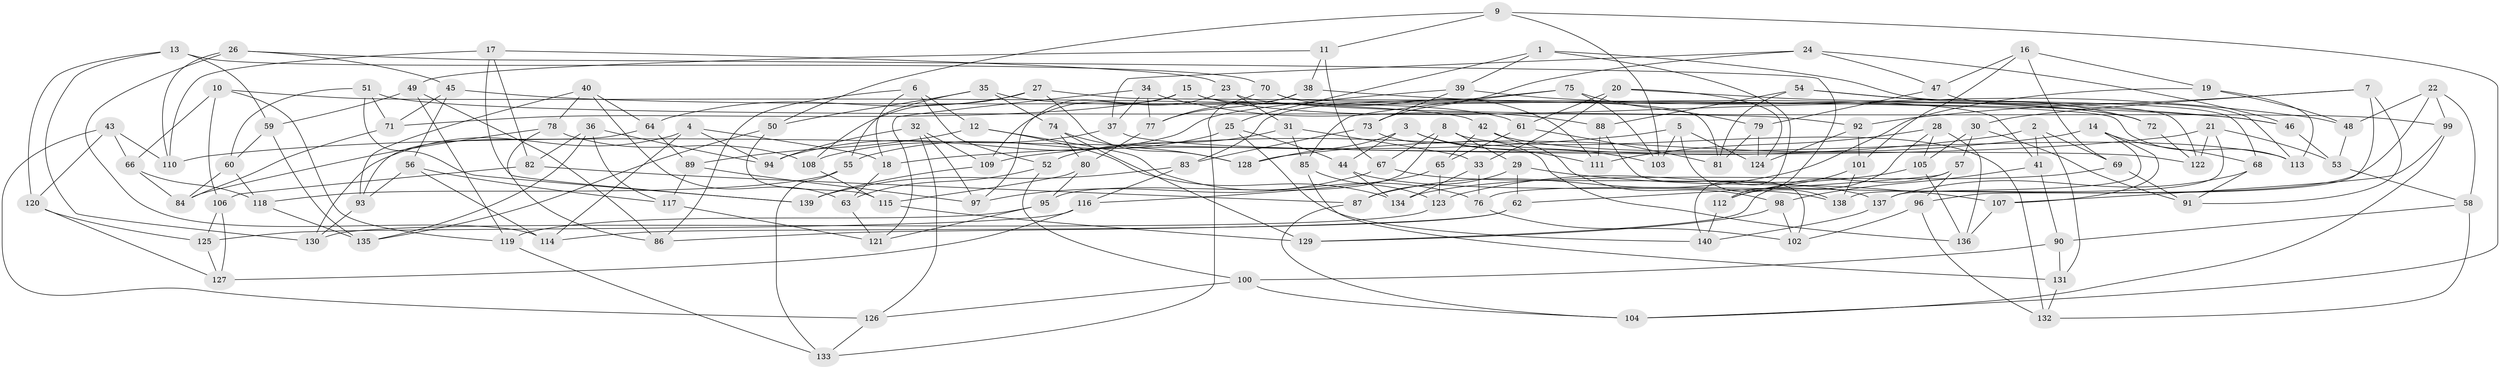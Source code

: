 // coarse degree distribution, {5: 0.07142857142857142, 3: 0.14285714285714285, 4: 0.6428571428571429, 9: 0.03571428571428571, 7: 0.011904761904761904, 8: 0.03571428571428571, 13: 0.011904761904761904, 6: 0.011904761904761904, 10: 0.023809523809523808, 15: 0.011904761904761904}
// Generated by graph-tools (version 1.1) at 2025/03/03/04/25 22:03:17]
// undirected, 140 vertices, 280 edges
graph export_dot {
graph [start="1"]
  node [color=gray90,style=filled];
  1;
  2;
  3;
  4;
  5;
  6;
  7;
  8;
  9;
  10;
  11;
  12;
  13;
  14;
  15;
  16;
  17;
  18;
  19;
  20;
  21;
  22;
  23;
  24;
  25;
  26;
  27;
  28;
  29;
  30;
  31;
  32;
  33;
  34;
  35;
  36;
  37;
  38;
  39;
  40;
  41;
  42;
  43;
  44;
  45;
  46;
  47;
  48;
  49;
  50;
  51;
  52;
  53;
  54;
  55;
  56;
  57;
  58;
  59;
  60;
  61;
  62;
  63;
  64;
  65;
  66;
  67;
  68;
  69;
  70;
  71;
  72;
  73;
  74;
  75;
  76;
  77;
  78;
  79;
  80;
  81;
  82;
  83;
  84;
  85;
  86;
  87;
  88;
  89;
  90;
  91;
  92;
  93;
  94;
  95;
  96;
  97;
  98;
  99;
  100;
  101;
  102;
  103;
  104;
  105;
  106;
  107;
  108;
  109;
  110;
  111;
  112;
  113;
  114;
  115;
  116;
  117;
  118;
  119;
  120;
  121;
  122;
  123;
  124;
  125;
  126;
  127;
  128;
  129;
  130;
  131;
  132;
  133;
  134;
  135;
  136;
  137;
  138;
  139;
  140;
  1 -- 68;
  1 -- 25;
  1 -- 39;
  1 -- 140;
  2 -- 109;
  2 -- 131;
  2 -- 41;
  2 -- 69;
  3 -- 111;
  3 -- 128;
  3 -- 103;
  3 -- 44;
  4 -- 130;
  4 -- 94;
  4 -- 114;
  4 -- 18;
  5 -- 103;
  5 -- 138;
  5 -- 124;
  5 -- 18;
  6 -- 12;
  6 -- 52;
  6 -- 18;
  6 -- 86;
  7 -- 96;
  7 -- 91;
  7 -- 92;
  7 -- 30;
  8 -- 132;
  8 -- 29;
  8 -- 67;
  8 -- 95;
  9 -- 11;
  9 -- 103;
  9 -- 50;
  9 -- 104;
  10 -- 119;
  10 -- 42;
  10 -- 106;
  10 -- 66;
  11 -- 49;
  11 -- 67;
  11 -- 38;
  12 -- 134;
  12 -- 76;
  12 -- 89;
  13 -- 120;
  13 -- 59;
  13 -- 70;
  13 -- 130;
  14 -- 137;
  14 -- 107;
  14 -- 128;
  14 -- 68;
  15 -- 97;
  15 -- 41;
  15 -- 71;
  15 -- 72;
  16 -- 69;
  16 -- 101;
  16 -- 19;
  16 -- 47;
  17 -- 23;
  17 -- 139;
  17 -- 110;
  17 -- 82;
  18 -- 63;
  19 -- 48;
  19 -- 113;
  19 -- 87;
  20 -- 33;
  20 -- 61;
  20 -- 72;
  20 -- 124;
  21 -- 122;
  21 -- 110;
  21 -- 138;
  21 -- 53;
  22 -- 99;
  22 -- 48;
  22 -- 76;
  22 -- 58;
  23 -- 99;
  23 -- 31;
  23 -- 109;
  24 -- 47;
  24 -- 73;
  24 -- 37;
  24 -- 46;
  25 -- 55;
  25 -- 44;
  25 -- 140;
  26 -- 45;
  26 -- 112;
  26 -- 110;
  26 -- 114;
  27 -- 113;
  27 -- 128;
  27 -- 64;
  27 -- 108;
  28 -- 136;
  28 -- 112;
  28 -- 105;
  28 -- 111;
  29 -- 62;
  29 -- 107;
  29 -- 87;
  30 -- 91;
  30 -- 105;
  30 -- 57;
  31 -- 52;
  31 -- 33;
  31 -- 85;
  32 -- 94;
  32 -- 126;
  32 -- 97;
  32 -- 109;
  33 -- 76;
  33 -- 134;
  34 -- 77;
  34 -- 88;
  34 -- 37;
  34 -- 121;
  35 -- 50;
  35 -- 61;
  35 -- 55;
  35 -- 74;
  36 -- 82;
  36 -- 94;
  36 -- 117;
  36 -- 135;
  37 -- 94;
  37 -- 122;
  38 -- 77;
  38 -- 46;
  38 -- 133;
  39 -- 48;
  39 -- 108;
  39 -- 73;
  40 -- 64;
  40 -- 63;
  40 -- 78;
  40 -- 93;
  41 -- 98;
  41 -- 90;
  42 -- 113;
  42 -- 98;
  42 -- 65;
  43 -- 66;
  43 -- 110;
  43 -- 120;
  43 -- 126;
  44 -- 134;
  44 -- 138;
  45 -- 71;
  45 -- 56;
  45 -- 46;
  46 -- 53;
  47 -- 113;
  47 -- 79;
  48 -- 53;
  49 -- 119;
  49 -- 86;
  49 -- 59;
  50 -- 115;
  50 -- 135;
  51 -- 60;
  51 -- 71;
  51 -- 92;
  51 -- 139;
  52 -- 100;
  52 -- 63;
  53 -- 58;
  54 -- 122;
  54 -- 88;
  54 -- 81;
  54 -- 72;
  55 -- 133;
  55 -- 118;
  56 -- 114;
  56 -- 117;
  56 -- 93;
  57 -- 96;
  57 -- 62;
  57 -- 129;
  58 -- 132;
  58 -- 90;
  59 -- 135;
  59 -- 60;
  60 -- 118;
  60 -- 84;
  61 -- 65;
  61 -- 81;
  62 -- 86;
  62 -- 114;
  63 -- 121;
  64 -- 89;
  64 -- 93;
  65 -- 116;
  65 -- 123;
  66 -- 84;
  66 -- 118;
  67 -- 137;
  67 -- 97;
  68 -- 91;
  68 -- 137;
  69 -- 91;
  69 -- 134;
  70 -- 111;
  70 -- 77;
  70 -- 81;
  71 -- 84;
  72 -- 122;
  73 -- 136;
  73 -- 83;
  74 -- 80;
  74 -- 128;
  74 -- 129;
  75 -- 79;
  75 -- 103;
  75 -- 85;
  75 -- 83;
  76 -- 102;
  77 -- 80;
  78 -- 86;
  78 -- 84;
  78 -- 108;
  79 -- 124;
  79 -- 81;
  80 -- 95;
  80 -- 115;
  82 -- 87;
  82 -- 106;
  83 -- 139;
  83 -- 116;
  85 -- 131;
  85 -- 123;
  87 -- 104;
  88 -- 102;
  88 -- 111;
  89 -- 97;
  89 -- 117;
  90 -- 100;
  90 -- 131;
  92 -- 124;
  92 -- 101;
  93 -- 130;
  95 -- 119;
  95 -- 121;
  96 -- 132;
  96 -- 102;
  98 -- 102;
  98 -- 129;
  99 -- 107;
  99 -- 104;
  100 -- 104;
  100 -- 126;
  101 -- 138;
  101 -- 112;
  105 -- 123;
  105 -- 136;
  106 -- 125;
  106 -- 127;
  107 -- 136;
  108 -- 115;
  109 -- 139;
  112 -- 140;
  115 -- 129;
  116 -- 127;
  116 -- 125;
  117 -- 121;
  118 -- 135;
  119 -- 133;
  120 -- 125;
  120 -- 127;
  123 -- 130;
  125 -- 127;
  126 -- 133;
  131 -- 132;
  137 -- 140;
}
